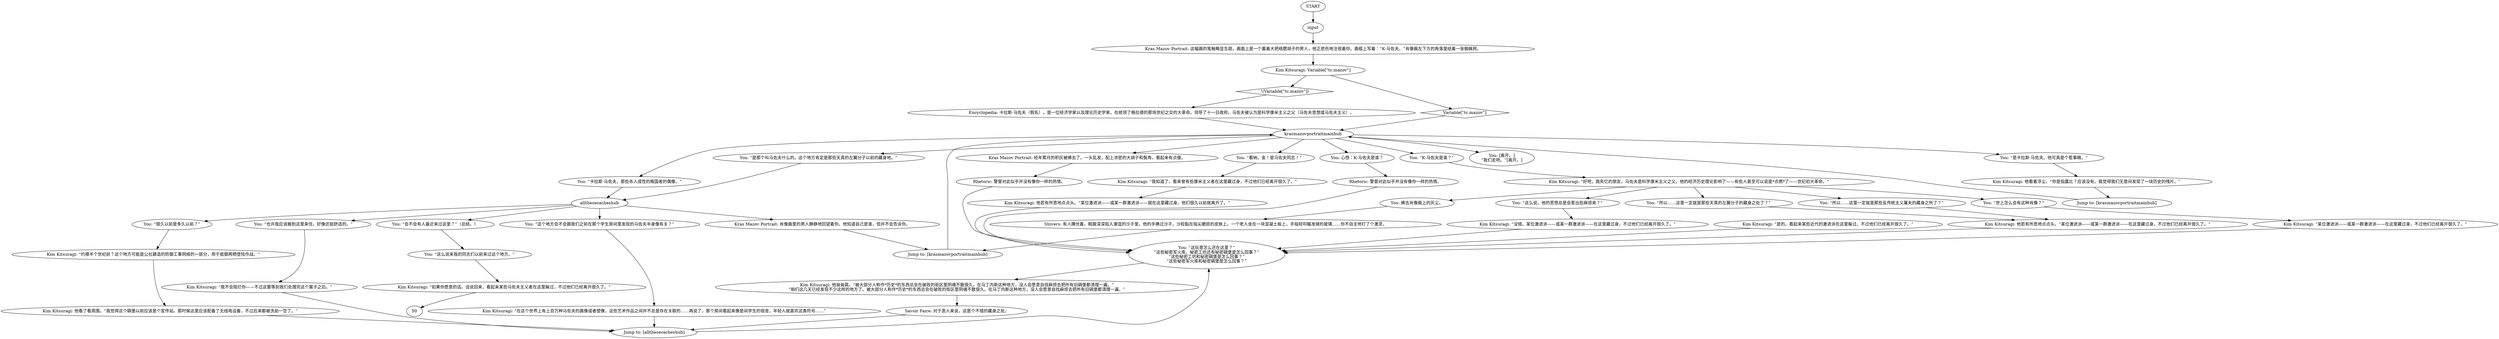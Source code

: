 # LAIR / KRAS MAZOV PORTRAIT
# This portrait is covered in cobwebs. You can:
#1. Compare to weapons cache.
#2. Learn about Mazov.
#3. React depending on political persuasion.
#4. Speculate about who may have stayed here (foreshadows deserter).
# ==================================================
digraph G {
	  0 [label="START"];
	  1 [label="input"];
	  2 [label="You: “会不会有人最近来过这里？”（总结。）"];
	  3 [label="You: “K·马佐夫是谁？”"];
	  4 [label="Kim Kitsuragi: “没错。某位激进派——或某一群激进派——在这里藏过身，不过他们已经离开很久了。”"];
	  5 [label="Kim Kitsuragi: 他看了看周围。“我觉得这个碉堡以前应该是个宣传站。那时候这里应该配备了无线电设备，不过后来都被洗劫一空了。”"];
	  6 [label="You: “这个地方会不会跟我们之前在那个学生房间里发现的马佐夫半身像有关？”"];
	  7 [label="Kim Kitsuragi: “如果你愿意的话。话说回来，看起来某些马佐夫主义者在这里躲过，不过他们已经离开很久了。”"];
	  8 [label="You: “也许我应该搬到这里来住。好像还挺舒适的。”"];
	  9 [label="Kim Kitsuragi: “好吧，我失忆的朋友，马佐夫是科学康米主义之父。他的经济历史理论影响了——有些人甚至可以说是*点燃*了——世纪初大革命。”"];
	  10 [label="You: 心想：K·马佐夫是谁？"];
	  11 [label="Kim Kitsuragi: “我不会阻拦你——不过这要等到我们处理完这个案子之后。”"];
	  12 [label="Encyclopedia: 卡拉斯·马佐夫（假名），是一位经济学家以及理论历史学家。在统领了格拉德的那场世纪之交的大革命，领导了十一日政府。马佐夫被认为是科学康米主义之父（马佐夫思想或马佐夫主义）。"];
	  13 [label="Jump to: [krasmazovportraitmainhub]"];
	  14 [label="Kim Kitsuragi: “约摸半个世纪前？这个地方可能是公社建造的防御工事网络的一部分，用于抵御两栖登陆作战。”"];
	  15 [label="You: “看呐，金！是马佐夫同志！”"];
	  16 [label="Kim Kitsuragi: 他耸耸肩。“被大部分人称作*历史*的东西总会在破败的街区里阴魂不散很久。在马丁内斯这种地方，没人会愿意自找麻烦去把所有旧碉堡都清理一遍。”\n“咱们这几天已经发现不少这样的地方了。被大部分人称作*历史*的东西总会在破败的街区里阴魂不散很久。在马丁内斯这种地方，没人会愿意自找麻烦去把所有旧碉堡都清理一遍。”"];
	  17 [label="You: “是那个叫马佐夫什么的。这个地方肯定是那些天真的左翼分子以前的藏身地。”"];
	  18 [label="Kras Mazov Portrait: 这幅画的笔触略显生疏，画面上是一个蓄着大把络腮胡子的男人，他正悲伤地注视着你。画框上写着：“K·马佐夫。”肖像画左下方的角落里结着一张蜘蛛网。"];
	  19 [label="You: “世上怎么会有这种肖像？”"];
	  20 [label="Kim Kitsuragi: 他若有所思地点点头。“某位激进派——或某一群激进派——在这里藏过身，不过他们已经离开很久了。”"];
	  21 [label="You: [离开。]\n“我们走吧。”[离开。]"];
	  22 [label="You: “所以……这里一定就是那些天真的左翼分子的藏身之处了？”"];
	  23 [label="Kim Kitsuragi: “某位激进派——或某一群激进派——在这里藏过身，不过他们已经离开很久了。”"];
	  24 [label="You: “卡拉斯·马佐夫，那些杀人成性的叛国者的偶像。”"];
	  25 [label="You: “所以……这里一定就是那些反传统主义屠夫的藏身之所了？”"];
	  26 [label="You: “这么说，他的思想总是会惹出些麻烦来？”"];
	  27 [label="Kim Kitsuragi: “在这个世界上有上百万种马佐夫的画像或者塑像，这些艺术作品之间并不总是存在关联的……再说了，那个房间看起来像是间学生的宿舍，年轻人就喜欢这类符号……”"];
	  28 [label="Savoir Faire: 对于恶人来说，这是个不错的藏身之处。"];
	  29 [label="krasmazovportraitmainhub"];
	  30 [label="Jump to: [allthesecacheshub]"];
	  31 [label="You: “是卡拉斯·马佐夫。他可真是个惹事精。”"];
	  32 [label="Kim Kitsuragi: “我知道了，看来曾有些康米主义者在这里藏过身，不过他们已经离开很久了。”"];
	  33 [label="Jump to: [krasmazovportraitmainhub]"];
	  34 [label="You: “很久以前是多久以前？”"];
	  35 [label="Kim Kitsuragi: Variable[\"tc.mazov\"]"];
	  36 [label="Variable[\"tc.mazov\"]", shape=diamond];
	  37 [label="!(Variable[\"tc.mazov\"])", shape=diamond];
	  38 [label="Kim Kitsuragi: “是的。看起来某些近代的激进派在这里躲过，不过他们已经离开很久了。”"];
	  39 [label="Kim Kitsuragi: 他看着浮尘。“你是指露比？应该没有。我觉得我们无意间发现了一块历史的残片。”"];
	  40 [label="You: “这么说来我的同志们以前来过这个地方。”"];
	  41 [label="You: 拂去肖像画上的灰尘。"];
	  42 [label="Kras Mazov Portrait: 经年累月的积灰被拂去了。一头乱发，配上浓密的大胡子和鬓角，看起来有点傻。"];
	  43 [label="Shivers: 有人蹲伏着，鞋跟深深陷入潮湿的沙子里。他的手拂过沙子，沙粒黏在指尖磨损的皮肤上。一个老人坐在一块混凝土板上，手指轻叩瞄准镜的玻璃……你不自主地打了个激灵。"];
	  44 [label="Rhetoric: 警督对此似乎并没有像你一样的热情。"];
	  45 [label="Kim Kitsuragi: 他若有所思地点点头。“某位激进派——或某一群激进派——就在这里藏过身。他们很久以前就离开了。”"];
	  46 [label="allthesecacheshub"];
	  47 [label="You: “这玩意怎么还在这里？”\n“这些秘密军火库，秘密工坊还有秘密碉堡是怎么回事？”\n“这些秘密工坊和秘密碉堡是怎么回事？”\n“这些秘密军火库和秘密碉堡是怎么回事？”"];
	  48 [label="Kras Mazov Portrait: 肖像画里的男人静静地回望着你。他知道自己是谁，但并不会告诉你。"];
	  49 [label="Rhetoric: 警督对此似乎并没有像你一样的热情。"];
	  0 -> 1
	  1 -> 18
	  2 -> 40
	  3 -> 9
	  4 -> 47
	  5 -> 30
	  6 -> 27
	  7 -> 50
	  8 -> 11
	  9 -> 41
	  9 -> 19
	  9 -> 22
	  9 -> 25
	  9 -> 26
	  10 -> 49
	  11 -> 30
	  12 -> 29
	  13 -> 29
	  14 -> 5
	  15 -> 32
	  16 -> 28
	  17 -> 46
	  18 -> 35
	  19 -> 23
	  20 -> 47
	  22 -> 20
	  23 -> 47
	  24 -> 46
	  25 -> 20
	  26 -> 4
	  27 -> 30
	  28 -> 30
	  29 -> 3
	  29 -> 42
	  29 -> 10
	  29 -> 15
	  29 -> 17
	  29 -> 21
	  29 -> 24
	  29 -> 31
	  30 -> 47
	  31 -> 39
	  32 -> 45
	  33 -> 29
	  34 -> 14
	  35 -> 36
	  35 -> 37
	  36 -> 29
	  37 -> 12
	  38 -> 47
	  39 -> 33
	  40 -> 7
	  41 -> 43
	  42 -> 44
	  43 -> 13
	  44 -> 47
	  45 -> 47
	  46 -> 34
	  46 -> 2
	  46 -> 6
	  46 -> 8
	  46 -> 48
	  47 -> 16
	  48 -> 13
	  49 -> 47
}


